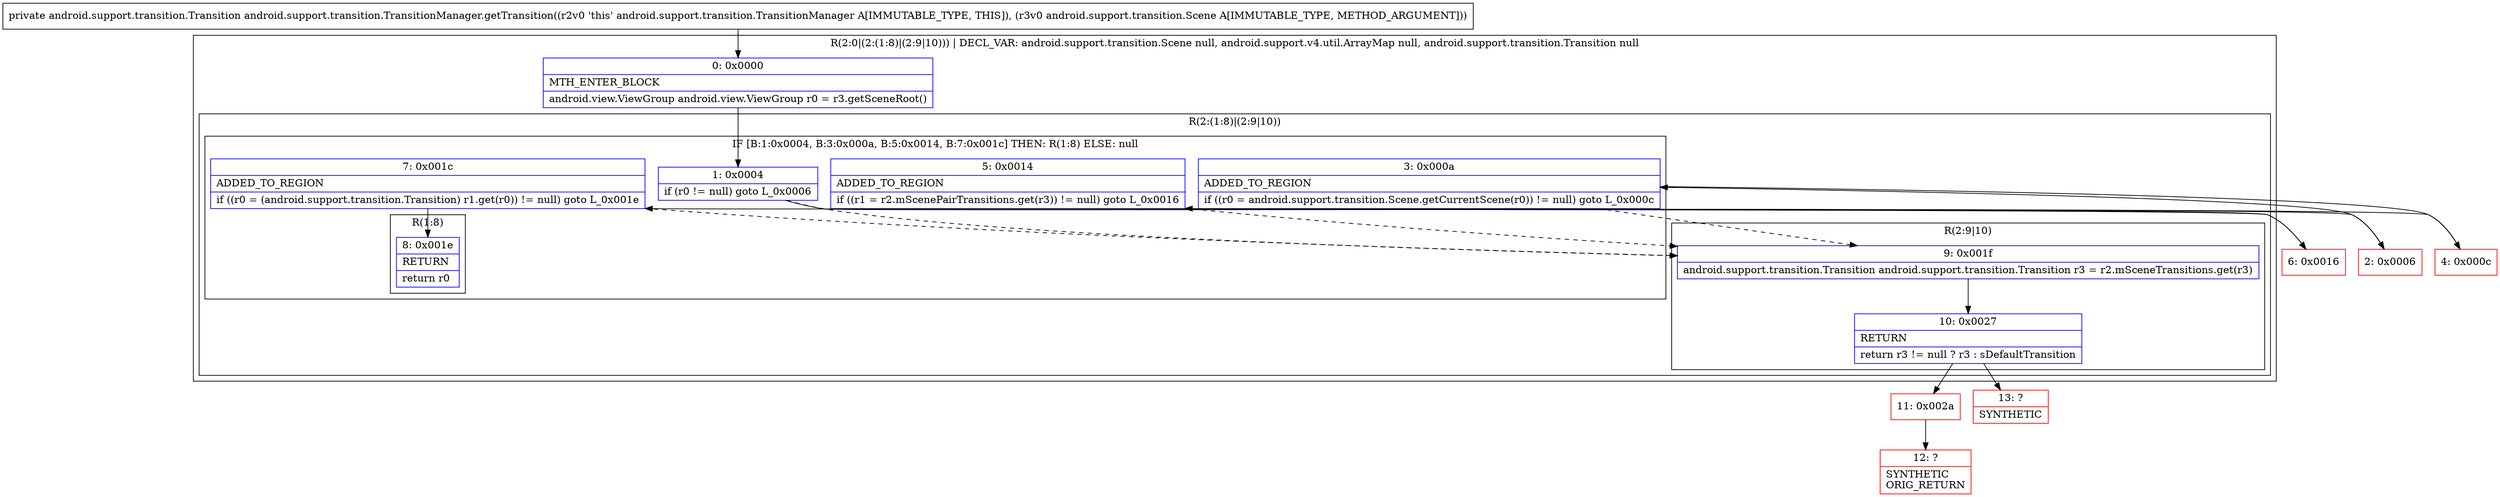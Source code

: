 digraph "CFG forandroid.support.transition.TransitionManager.getTransition(Landroid\/support\/transition\/Scene;)Landroid\/support\/transition\/Transition;" {
subgraph cluster_Region_675273307 {
label = "R(2:0|(2:(1:8)|(2:9|10))) | DECL_VAR: android.support.transition.Scene null, android.support.v4.util.ArrayMap null, android.support.transition.Transition null\l";
node [shape=record,color=blue];
Node_0 [shape=record,label="{0\:\ 0x0000|MTH_ENTER_BLOCK\l|android.view.ViewGroup android.view.ViewGroup r0 = r3.getSceneRoot()\l}"];
subgraph cluster_Region_1783325768 {
label = "R(2:(1:8)|(2:9|10))";
node [shape=record,color=blue];
subgraph cluster_IfRegion_1162870156 {
label = "IF [B:1:0x0004, B:3:0x000a, B:5:0x0014, B:7:0x001c] THEN: R(1:8) ELSE: null";
node [shape=record,color=blue];
Node_1 [shape=record,label="{1\:\ 0x0004|if (r0 != null) goto L_0x0006\l}"];
Node_3 [shape=record,label="{3\:\ 0x000a|ADDED_TO_REGION\l|if ((r0 = android.support.transition.Scene.getCurrentScene(r0)) != null) goto L_0x000c\l}"];
Node_5 [shape=record,label="{5\:\ 0x0014|ADDED_TO_REGION\l|if ((r1 = r2.mScenePairTransitions.get(r3)) != null) goto L_0x0016\l}"];
Node_7 [shape=record,label="{7\:\ 0x001c|ADDED_TO_REGION\l|if ((r0 = (android.support.transition.Transition) r1.get(r0)) != null) goto L_0x001e\l}"];
subgraph cluster_Region_48852195 {
label = "R(1:8)";
node [shape=record,color=blue];
Node_8 [shape=record,label="{8\:\ 0x001e|RETURN\l|return r0\l}"];
}
}
subgraph cluster_Region_34271946 {
label = "R(2:9|10)";
node [shape=record,color=blue];
Node_9 [shape=record,label="{9\:\ 0x001f|android.support.transition.Transition android.support.transition.Transition r3 = r2.mSceneTransitions.get(r3)\l}"];
Node_10 [shape=record,label="{10\:\ 0x0027|RETURN\l|return r3 != null ? r3 : sDefaultTransition\l}"];
}
}
}
Node_2 [shape=record,color=red,label="{2\:\ 0x0006}"];
Node_4 [shape=record,color=red,label="{4\:\ 0x000c}"];
Node_6 [shape=record,color=red,label="{6\:\ 0x0016}"];
Node_11 [shape=record,color=red,label="{11\:\ 0x002a}"];
Node_12 [shape=record,color=red,label="{12\:\ ?|SYNTHETIC\lORIG_RETURN\l}"];
Node_13 [shape=record,color=red,label="{13\:\ ?|SYNTHETIC\l}"];
MethodNode[shape=record,label="{private android.support.transition.Transition android.support.transition.TransitionManager.getTransition((r2v0 'this' android.support.transition.TransitionManager A[IMMUTABLE_TYPE, THIS]), (r3v0 android.support.transition.Scene A[IMMUTABLE_TYPE, METHOD_ARGUMENT])) }"];
MethodNode -> Node_0;
Node_0 -> Node_1;
Node_1 -> Node_2;
Node_1 -> Node_9[style=dashed];
Node_3 -> Node_4;
Node_3 -> Node_9[style=dashed];
Node_5 -> Node_6;
Node_5 -> Node_9[style=dashed];
Node_7 -> Node_8;
Node_7 -> Node_9[style=dashed];
Node_9 -> Node_10;
Node_10 -> Node_11;
Node_10 -> Node_13;
Node_2 -> Node_3;
Node_4 -> Node_5;
Node_6 -> Node_7;
Node_11 -> Node_12;
}

